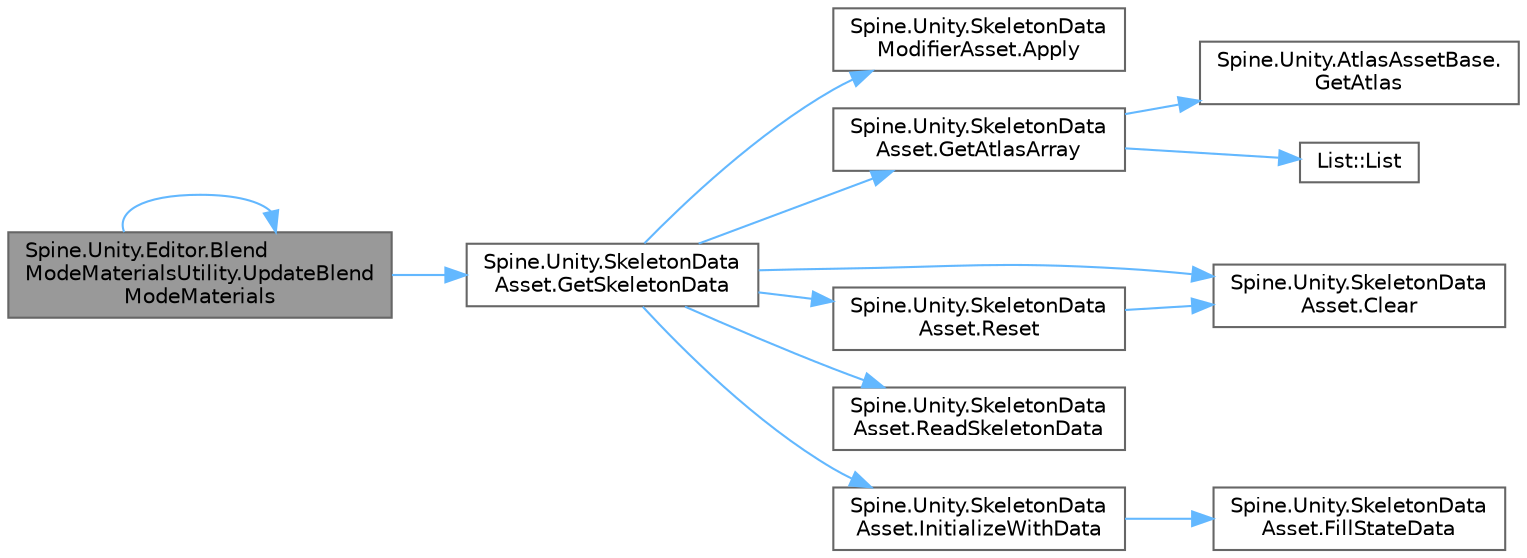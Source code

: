 digraph "Spine.Unity.Editor.BlendModeMaterialsUtility.UpdateBlendModeMaterials"
{
 // LATEX_PDF_SIZE
  bgcolor="transparent";
  edge [fontname=Helvetica,fontsize=10,labelfontname=Helvetica,labelfontsize=10];
  node [fontname=Helvetica,fontsize=10,shape=box,height=0.2,width=0.4];
  rankdir="LR";
  Node1 [id="Node000001",label="Spine.Unity.Editor.Blend\lModeMaterialsUtility.UpdateBlend\lModeMaterials",height=0.2,width=0.4,color="gray40", fillcolor="grey60", style="filled", fontcolor="black",tooltip=" "];
  Node1 -> Node2 [id="edge1_Node000001_Node000002",color="steelblue1",style="solid",tooltip=" "];
  Node2 [id="Node000002",label="Spine.Unity.SkeletonData\lAsset.GetSkeletonData",height=0.2,width=0.4,color="grey40", fillcolor="white", style="filled",URL="$class_spine_1_1_unity_1_1_skeleton_data_asset.html#a2b0df38bd74c1b464ed8543f72c7fd4e",tooltip="Loads, caches and returns the SkeletonData from the skeleton data file. Returns the cached SkeletonDa..."];
  Node2 -> Node3 [id="edge2_Node000002_Node000003",color="steelblue1",style="solid",tooltip=" "];
  Node3 [id="Node000003",label="Spine.Unity.SkeletonData\lModifierAsset.Apply",height=0.2,width=0.4,color="grey40", fillcolor="white", style="filled",URL="$class_spine_1_1_unity_1_1_skeleton_data_modifier_asset.html#a09f330e2137df124acf2ed48946312ba",tooltip=" "];
  Node2 -> Node4 [id="edge3_Node000002_Node000004",color="steelblue1",style="solid",tooltip=" "];
  Node4 [id="Node000004",label="Spine.Unity.SkeletonData\lAsset.Clear",height=0.2,width=0.4,color="grey40", fillcolor="white", style="filled",URL="$class_spine_1_1_unity_1_1_skeleton_data_asset.html#a0609f106c8b6f209cdcc696dc7ef5361",tooltip="Clears the loaded SkeletonData and AnimationStateData. Use this to force a reload for the next time G..."];
  Node2 -> Node5 [id="edge4_Node000002_Node000005",color="steelblue1",style="solid",tooltip=" "];
  Node5 [id="Node000005",label="Spine.Unity.SkeletonData\lAsset.GetAtlasArray",height=0.2,width=0.4,color="grey40", fillcolor="white", style="filled",URL="$class_spine_1_1_unity_1_1_skeleton_data_asset.html#a1dbef5f8199b8f1f1545a26a4161f023",tooltip=" "];
  Node5 -> Node6 [id="edge5_Node000005_Node000006",color="steelblue1",style="solid",tooltip=" "];
  Node6 [id="Node000006",label="Spine.Unity.AtlasAssetBase.\lGetAtlas",height=0.2,width=0.4,color="grey40", fillcolor="white", style="filled",URL="$class_spine_1_1_unity_1_1_atlas_asset_base.html#a640cc5ec1798bc8ea9304d49bf97a26e",tooltip=" "];
  Node5 -> Node7 [id="edge6_Node000005_Node000007",color="steelblue1",style="solid",tooltip=" "];
  Node7 [id="Node000007",label="List::List",height=0.2,width=0.4,color="grey40", fillcolor="white", style="filled",URL="$class_list.html#a5c5e27671b21b3815d4e25b953c69454",tooltip=" "];
  Node2 -> Node8 [id="edge7_Node000002_Node000008",color="steelblue1",style="solid",tooltip=" "];
  Node8 [id="Node000008",label="Spine.Unity.SkeletonData\lAsset.InitializeWithData",height=0.2,width=0.4,color="grey40", fillcolor="white", style="filled",URL="$class_spine_1_1_unity_1_1_skeleton_data_asset.html#af35124cb15739cec2f598b6755a14f16",tooltip=" "];
  Node8 -> Node9 [id="edge8_Node000008_Node000009",color="steelblue1",style="solid",tooltip=" "];
  Node9 [id="Node000009",label="Spine.Unity.SkeletonData\lAsset.FillStateData",height=0.2,width=0.4,color="grey40", fillcolor="white", style="filled",URL="$class_spine_1_1_unity_1_1_skeleton_data_asset.html#a411b92c93906b415251b1a1022dfe9cb",tooltip=" "];
  Node2 -> Node10 [id="edge9_Node000002_Node000010",color="steelblue1",style="solid",tooltip=" "];
  Node10 [id="Node000010",label="Spine.Unity.SkeletonData\lAsset.ReadSkeletonData",height=0.2,width=0.4,color="grey40", fillcolor="white", style="filled",URL="$class_spine_1_1_unity_1_1_skeleton_data_asset.html#aa0975d976e5a4469b4f37d6bed3a21cd",tooltip=" "];
  Node2 -> Node11 [id="edge10_Node000002_Node000011",color="steelblue1",style="solid",tooltip=" "];
  Node11 [id="Node000011",label="Spine.Unity.SkeletonData\lAsset.Reset",height=0.2,width=0.4,color="grey40", fillcolor="white", style="filled",URL="$class_spine_1_1_unity_1_1_skeleton_data_asset.html#a36c686acb39535dbb13d1a55692b0f04",tooltip=" "];
  Node11 -> Node4 [id="edge11_Node000011_Node000004",color="steelblue1",style="solid",tooltip=" "];
  Node1 -> Node1 [id="edge12_Node000001_Node000001",color="steelblue1",style="solid",tooltip=" "];
}
